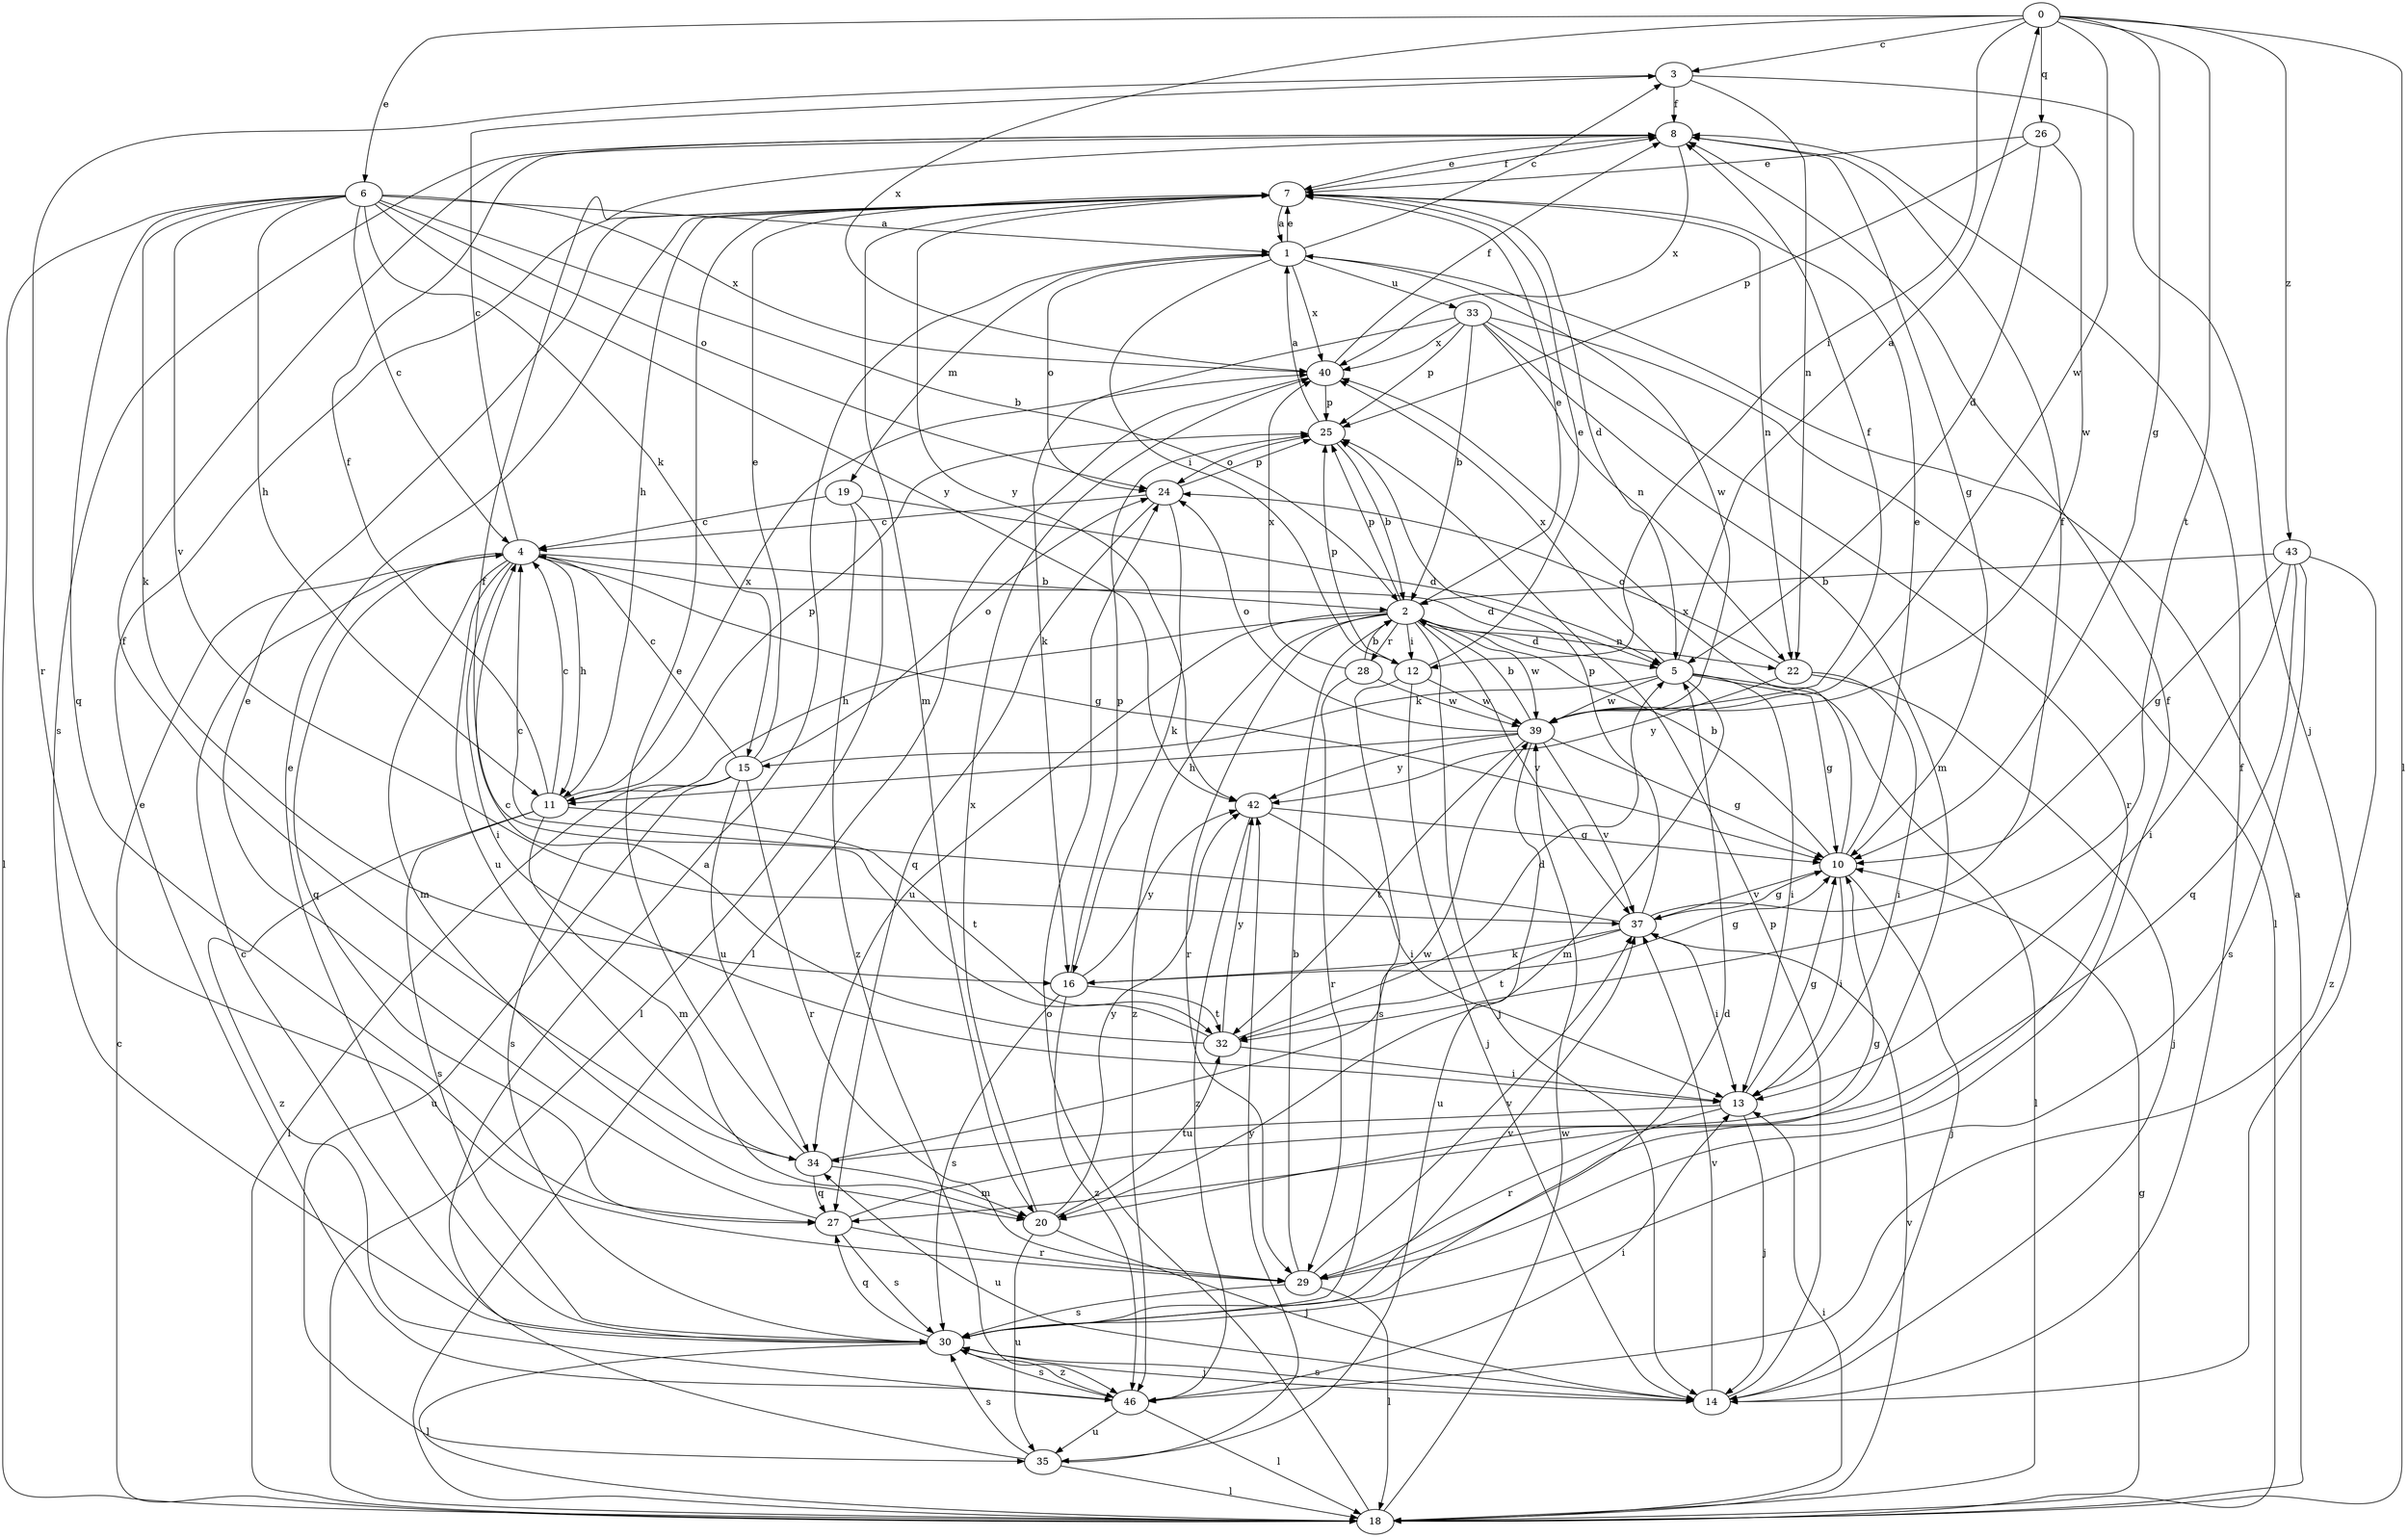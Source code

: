 strict digraph  {
0;
1;
2;
3;
4;
5;
6;
7;
8;
10;
11;
12;
13;
14;
15;
16;
18;
19;
20;
22;
24;
25;
26;
27;
28;
29;
30;
32;
33;
34;
35;
37;
39;
40;
42;
43;
46;
0 -> 3  [label=c];
0 -> 6  [label=e];
0 -> 10  [label=g];
0 -> 12  [label=i];
0 -> 18  [label=l];
0 -> 26  [label=q];
0 -> 32  [label=t];
0 -> 39  [label=w];
0 -> 40  [label=x];
0 -> 43  [label=z];
1 -> 3  [label=c];
1 -> 7  [label=e];
1 -> 12  [label=i];
1 -> 19  [label=m];
1 -> 24  [label=o];
1 -> 33  [label=u];
1 -> 39  [label=w];
1 -> 40  [label=x];
2 -> 5  [label=d];
2 -> 7  [label=e];
2 -> 11  [label=h];
2 -> 12  [label=i];
2 -> 14  [label=j];
2 -> 22  [label=n];
2 -> 25  [label=p];
2 -> 28  [label=r];
2 -> 29  [label=r];
2 -> 34  [label=u];
2 -> 37  [label=v];
2 -> 39  [label=w];
2 -> 46  [label=z];
3 -> 8  [label=f];
3 -> 14  [label=j];
3 -> 22  [label=n];
3 -> 29  [label=r];
4 -> 2  [label=b];
4 -> 3  [label=c];
4 -> 5  [label=d];
4 -> 10  [label=g];
4 -> 11  [label=h];
4 -> 13  [label=i];
4 -> 20  [label=m];
4 -> 27  [label=q];
4 -> 34  [label=u];
5 -> 0  [label=a];
5 -> 10  [label=g];
5 -> 13  [label=i];
5 -> 15  [label=k];
5 -> 18  [label=l];
5 -> 20  [label=m];
5 -> 39  [label=w];
5 -> 40  [label=x];
6 -> 1  [label=a];
6 -> 2  [label=b];
6 -> 4  [label=c];
6 -> 11  [label=h];
6 -> 15  [label=k];
6 -> 16  [label=k];
6 -> 18  [label=l];
6 -> 24  [label=o];
6 -> 27  [label=q];
6 -> 37  [label=v];
6 -> 40  [label=x];
6 -> 42  [label=y];
7 -> 1  [label=a];
7 -> 5  [label=d];
7 -> 8  [label=f];
7 -> 11  [label=h];
7 -> 20  [label=m];
7 -> 22  [label=n];
7 -> 42  [label=y];
8 -> 7  [label=e];
8 -> 10  [label=g];
8 -> 30  [label=s];
8 -> 40  [label=x];
10 -> 2  [label=b];
10 -> 7  [label=e];
10 -> 13  [label=i];
10 -> 14  [label=j];
10 -> 37  [label=v];
10 -> 40  [label=x];
11 -> 4  [label=c];
11 -> 8  [label=f];
11 -> 20  [label=m];
11 -> 25  [label=p];
11 -> 30  [label=s];
11 -> 32  [label=t];
11 -> 40  [label=x];
11 -> 46  [label=z];
12 -> 7  [label=e];
12 -> 14  [label=j];
12 -> 25  [label=p];
12 -> 30  [label=s];
12 -> 39  [label=w];
13 -> 10  [label=g];
13 -> 14  [label=j];
13 -> 29  [label=r];
13 -> 34  [label=u];
14 -> 8  [label=f];
14 -> 25  [label=p];
14 -> 30  [label=s];
14 -> 34  [label=u];
14 -> 37  [label=v];
15 -> 4  [label=c];
15 -> 7  [label=e];
15 -> 18  [label=l];
15 -> 24  [label=o];
15 -> 29  [label=r];
15 -> 30  [label=s];
15 -> 34  [label=u];
15 -> 35  [label=u];
16 -> 10  [label=g];
16 -> 25  [label=p];
16 -> 30  [label=s];
16 -> 32  [label=t];
16 -> 42  [label=y];
16 -> 46  [label=z];
18 -> 1  [label=a];
18 -> 4  [label=c];
18 -> 10  [label=g];
18 -> 13  [label=i];
18 -> 24  [label=o];
18 -> 37  [label=v];
18 -> 39  [label=w];
19 -> 4  [label=c];
19 -> 5  [label=d];
19 -> 18  [label=l];
19 -> 46  [label=z];
20 -> 14  [label=j];
20 -> 32  [label=t];
20 -> 35  [label=u];
20 -> 40  [label=x];
20 -> 42  [label=y];
22 -> 13  [label=i];
22 -> 14  [label=j];
22 -> 24  [label=o];
22 -> 42  [label=y];
24 -> 4  [label=c];
24 -> 16  [label=k];
24 -> 25  [label=p];
24 -> 27  [label=q];
25 -> 1  [label=a];
25 -> 2  [label=b];
25 -> 24  [label=o];
26 -> 5  [label=d];
26 -> 7  [label=e];
26 -> 25  [label=p];
26 -> 39  [label=w];
27 -> 7  [label=e];
27 -> 10  [label=g];
27 -> 29  [label=r];
27 -> 30  [label=s];
28 -> 2  [label=b];
28 -> 29  [label=r];
28 -> 39  [label=w];
28 -> 40  [label=x];
29 -> 2  [label=b];
29 -> 8  [label=f];
29 -> 18  [label=l];
29 -> 30  [label=s];
29 -> 37  [label=v];
30 -> 4  [label=c];
30 -> 5  [label=d];
30 -> 7  [label=e];
30 -> 14  [label=j];
30 -> 18  [label=l];
30 -> 27  [label=q];
30 -> 37  [label=v];
30 -> 46  [label=z];
32 -> 4  [label=c];
32 -> 5  [label=d];
32 -> 8  [label=f];
32 -> 13  [label=i];
32 -> 42  [label=y];
33 -> 2  [label=b];
33 -> 16  [label=k];
33 -> 18  [label=l];
33 -> 20  [label=m];
33 -> 22  [label=n];
33 -> 25  [label=p];
33 -> 29  [label=r];
33 -> 40  [label=x];
34 -> 7  [label=e];
34 -> 8  [label=f];
34 -> 20  [label=m];
34 -> 27  [label=q];
34 -> 39  [label=w];
35 -> 1  [label=a];
35 -> 18  [label=l];
35 -> 30  [label=s];
35 -> 42  [label=y];
37 -> 4  [label=c];
37 -> 8  [label=f];
37 -> 10  [label=g];
37 -> 13  [label=i];
37 -> 16  [label=k];
37 -> 25  [label=p];
37 -> 32  [label=t];
39 -> 2  [label=b];
39 -> 8  [label=f];
39 -> 10  [label=g];
39 -> 11  [label=h];
39 -> 24  [label=o];
39 -> 32  [label=t];
39 -> 35  [label=u];
39 -> 37  [label=v];
39 -> 42  [label=y];
40 -> 8  [label=f];
40 -> 18  [label=l];
40 -> 25  [label=p];
42 -> 10  [label=g];
42 -> 13  [label=i];
42 -> 46  [label=z];
43 -> 2  [label=b];
43 -> 10  [label=g];
43 -> 13  [label=i];
43 -> 27  [label=q];
43 -> 30  [label=s];
43 -> 46  [label=z];
46 -> 7  [label=e];
46 -> 13  [label=i];
46 -> 18  [label=l];
46 -> 30  [label=s];
46 -> 35  [label=u];
}
